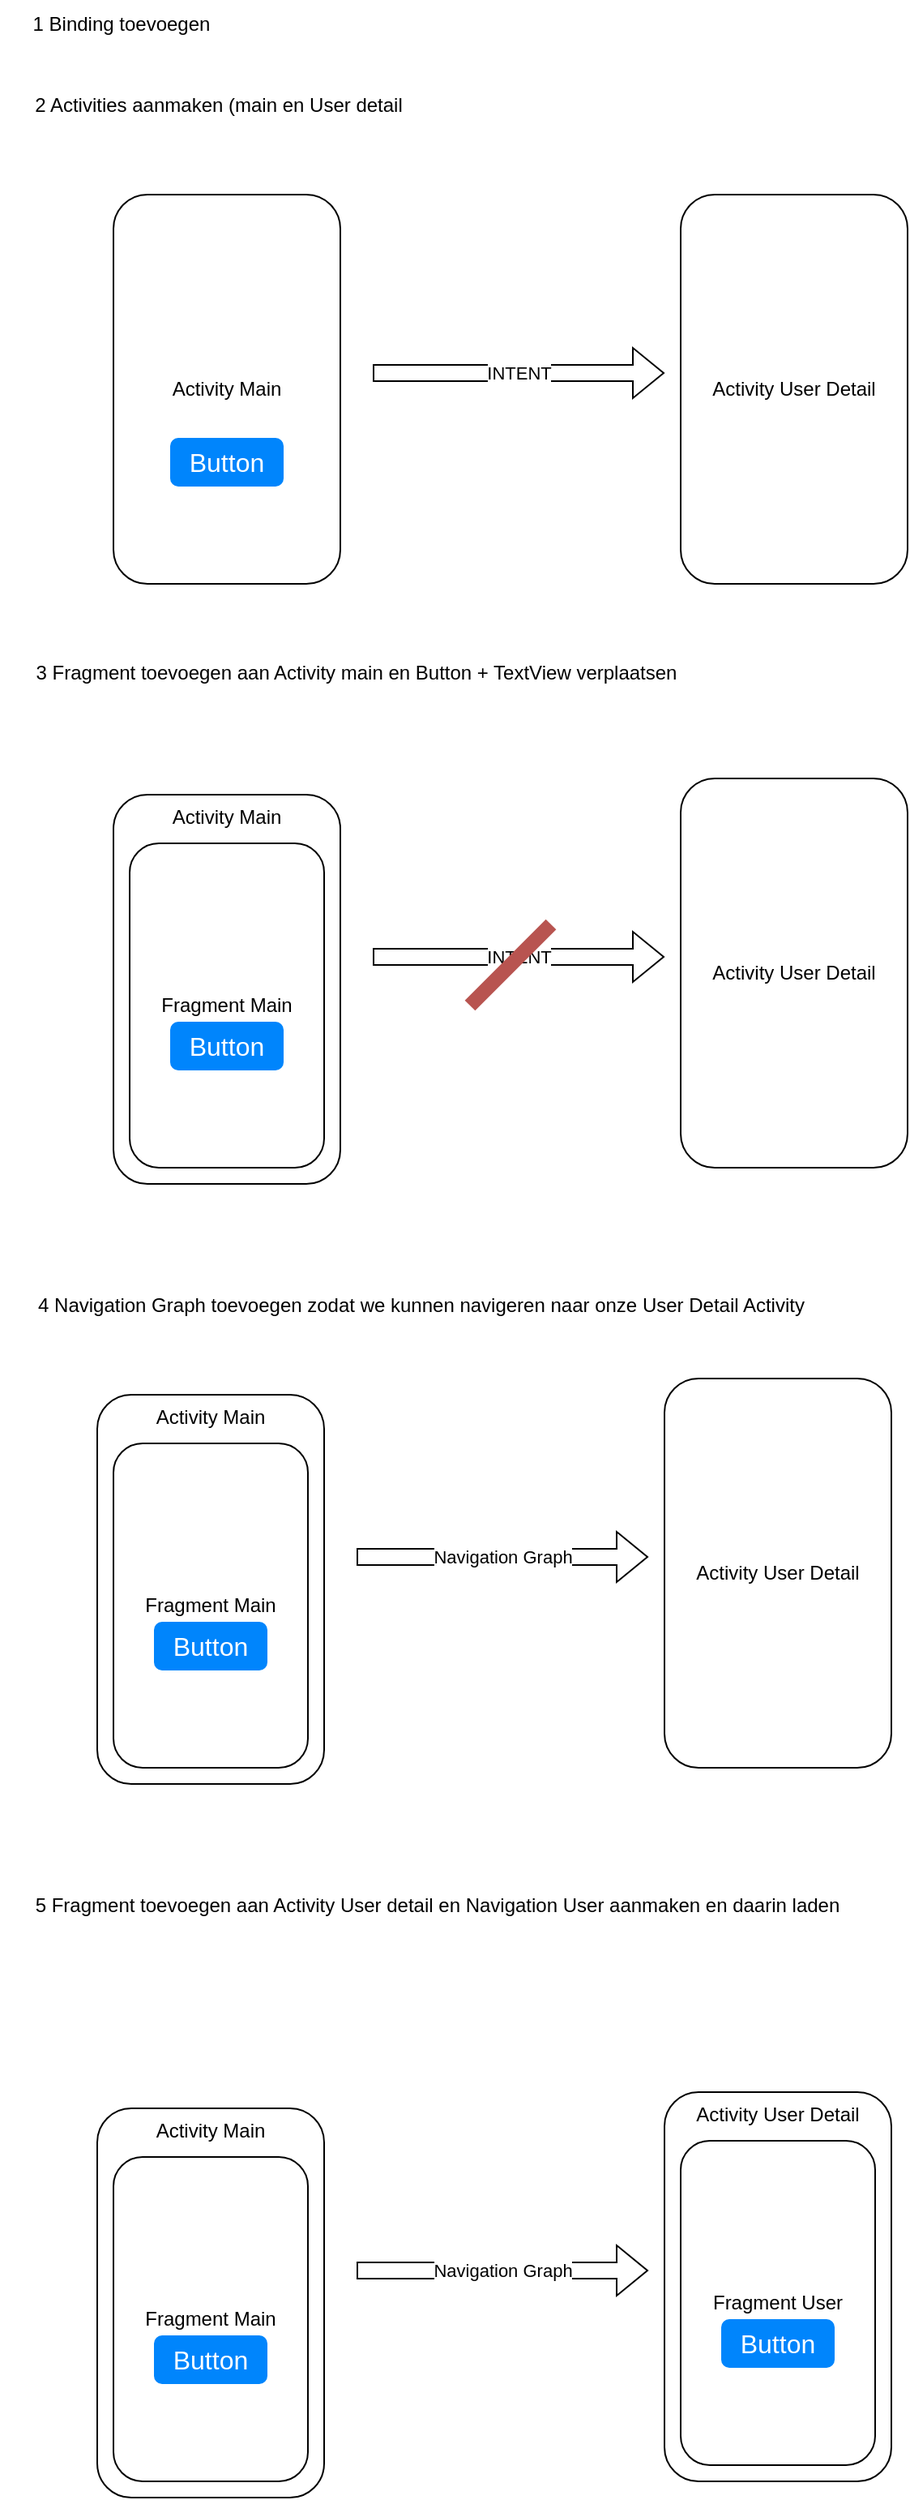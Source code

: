 <mxfile version="20.5.2" type="github">
  <diagram id="FSnIyCRH3hDxg1Sqs9tr" name="Page-1">
    <mxGraphModel dx="1998" dy="1042" grid="1" gridSize="10" guides="1" tooltips="1" connect="1" arrows="1" fold="1" page="1" pageScale="1" pageWidth="827" pageHeight="1169" math="0" shadow="0">
      <root>
        <mxCell id="0" />
        <mxCell id="1" parent="0" />
        <mxCell id="a91rDpJnSbZy7y78ed_X-19" value="Activity Main" style="rounded=1;whiteSpace=wrap;html=1;verticalAlign=top;" vertex="1" parent="1">
          <mxGeometry x="110" y="530" width="140" height="240" as="geometry" />
        </mxCell>
        <mxCell id="a91rDpJnSbZy7y78ed_X-10" value="Fragment Main" style="rounded=1;whiteSpace=wrap;html=1;" vertex="1" parent="1">
          <mxGeometry x="120" y="560" width="120" height="200" as="geometry" />
        </mxCell>
        <mxCell id="a91rDpJnSbZy7y78ed_X-11" value="Activity User Detail" style="rounded=1;whiteSpace=wrap;html=1;" vertex="1" parent="1">
          <mxGeometry x="460" y="160" width="140" height="240" as="geometry" />
        </mxCell>
        <mxCell id="a91rDpJnSbZy7y78ed_X-12" value="Activity Main" style="rounded=1;whiteSpace=wrap;html=1;" vertex="1" parent="1">
          <mxGeometry x="110" y="160" width="140" height="240" as="geometry" />
        </mxCell>
        <mxCell id="a91rDpJnSbZy7y78ed_X-13" value="1 Binding toevoegen" style="text;html=1;strokeColor=none;fillColor=none;align=center;verticalAlign=middle;whiteSpace=wrap;rounded=0;" vertex="1" parent="1">
          <mxGeometry x="50" y="40" width="130" height="30" as="geometry" />
        </mxCell>
        <mxCell id="a91rDpJnSbZy7y78ed_X-14" value="2 Activities aanmaken (main en User detail" style="text;html=1;strokeColor=none;fillColor=none;align=center;verticalAlign=middle;whiteSpace=wrap;rounded=0;" vertex="1" parent="1">
          <mxGeometry x="50" y="90" width="250" height="30" as="geometry" />
        </mxCell>
        <mxCell id="a91rDpJnSbZy7y78ed_X-15" value="INTENT" style="shape=flexArrow;endArrow=classic;html=1;rounded=0;" edge="1" parent="1">
          <mxGeometry width="50" height="50" relative="1" as="geometry">
            <mxPoint x="270" y="270" as="sourcePoint" />
            <mxPoint x="450" y="270" as="targetPoint" />
          </mxGeometry>
        </mxCell>
        <mxCell id="a91rDpJnSbZy7y78ed_X-16" value="3 Fragment toevoegen aan Activity main en Button + TextView verplaatsen" style="text;html=1;strokeColor=none;fillColor=none;align=center;verticalAlign=middle;whiteSpace=wrap;rounded=0;" vertex="1" parent="1">
          <mxGeometry x="40" y="440" width="440" height="30" as="geometry" />
        </mxCell>
        <mxCell id="a91rDpJnSbZy7y78ed_X-17" value="Button" style="html=1;shadow=0;dashed=0;shape=mxgraph.bootstrap.rrect;rSize=5;strokeColor=none;strokeWidth=1;fillColor=#0085FC;fontColor=#FFFFFF;whiteSpace=wrap;align=center;verticalAlign=middle;spacingLeft=0;fontStyle=0;fontSize=16;spacing=5;" vertex="1" parent="1">
          <mxGeometry x="145" y="310" width="70" height="30" as="geometry" />
        </mxCell>
        <mxCell id="a91rDpJnSbZy7y78ed_X-18" value="Activity User Detail" style="rounded=1;whiteSpace=wrap;html=1;" vertex="1" parent="1">
          <mxGeometry x="460" y="520" width="140" height="240" as="geometry" />
        </mxCell>
        <mxCell id="a91rDpJnSbZy7y78ed_X-20" value="INTENT" style="shape=flexArrow;endArrow=classic;html=1;rounded=0;" edge="1" parent="1">
          <mxGeometry width="50" height="50" relative="1" as="geometry">
            <mxPoint x="270" y="630" as="sourcePoint" />
            <mxPoint x="450" y="630" as="targetPoint" />
          </mxGeometry>
        </mxCell>
        <mxCell id="a91rDpJnSbZy7y78ed_X-21" value="Button" style="html=1;shadow=0;dashed=0;shape=mxgraph.bootstrap.rrect;rSize=5;strokeColor=none;strokeWidth=1;fillColor=#0085FC;fontColor=#FFFFFF;whiteSpace=wrap;align=center;verticalAlign=middle;spacingLeft=0;fontStyle=0;fontSize=16;spacing=5;" vertex="1" parent="1">
          <mxGeometry x="145" y="670" width="70" height="30" as="geometry" />
        </mxCell>
        <mxCell id="a91rDpJnSbZy7y78ed_X-22" value="" style="endArrow=none;html=1;rounded=0;fillColor=#f8cecc;strokeColor=#b85450;strokeWidth=9;" edge="1" parent="1">
          <mxGeometry width="50" height="50" relative="1" as="geometry">
            <mxPoint x="330" y="660" as="sourcePoint" />
            <mxPoint x="380" y="610" as="targetPoint" />
          </mxGeometry>
        </mxCell>
        <mxCell id="a91rDpJnSbZy7y78ed_X-23" value="4 Navigation Graph toevoegen zodat we kunnen navigeren naar onze User Detail Activity" style="text;html=1;strokeColor=none;fillColor=none;align=center;verticalAlign=middle;whiteSpace=wrap;rounded=0;" vertex="1" parent="1">
          <mxGeometry x="50" y="830" width="500" height="30" as="geometry" />
        </mxCell>
        <mxCell id="a91rDpJnSbZy7y78ed_X-24" value="Activity Main" style="rounded=1;whiteSpace=wrap;html=1;verticalAlign=top;" vertex="1" parent="1">
          <mxGeometry x="100" y="900" width="140" height="240" as="geometry" />
        </mxCell>
        <mxCell id="a91rDpJnSbZy7y78ed_X-25" value="Fragment Main" style="rounded=1;whiteSpace=wrap;html=1;" vertex="1" parent="1">
          <mxGeometry x="110" y="930" width="120" height="200" as="geometry" />
        </mxCell>
        <mxCell id="a91rDpJnSbZy7y78ed_X-26" value="Activity User Detail" style="rounded=1;whiteSpace=wrap;html=1;" vertex="1" parent="1">
          <mxGeometry x="450" y="890" width="140" height="240" as="geometry" />
        </mxCell>
        <mxCell id="a91rDpJnSbZy7y78ed_X-27" value="Navigation Graph" style="shape=flexArrow;endArrow=classic;html=1;rounded=0;" edge="1" parent="1">
          <mxGeometry width="50" height="50" relative="1" as="geometry">
            <mxPoint x="260" y="1000" as="sourcePoint" />
            <mxPoint x="440" y="1000" as="targetPoint" />
          </mxGeometry>
        </mxCell>
        <mxCell id="a91rDpJnSbZy7y78ed_X-28" value="Button" style="html=1;shadow=0;dashed=0;shape=mxgraph.bootstrap.rrect;rSize=5;strokeColor=none;strokeWidth=1;fillColor=#0085FC;fontColor=#FFFFFF;whiteSpace=wrap;align=center;verticalAlign=middle;spacingLeft=0;fontStyle=0;fontSize=16;spacing=5;" vertex="1" parent="1">
          <mxGeometry x="135" y="1040" width="70" height="30" as="geometry" />
        </mxCell>
        <mxCell id="a91rDpJnSbZy7y78ed_X-30" value="5 Fragment toevoegen aan Activity User detail en Navigation User aanmaken en daarin laden" style="text;html=1;strokeColor=none;fillColor=none;align=center;verticalAlign=middle;whiteSpace=wrap;rounded=0;" vertex="1" parent="1">
          <mxGeometry x="60" y="1200" width="500" height="30" as="geometry" />
        </mxCell>
        <mxCell id="a91rDpJnSbZy7y78ed_X-31" value="Activity Main" style="rounded=1;whiteSpace=wrap;html=1;verticalAlign=top;" vertex="1" parent="1">
          <mxGeometry x="100" y="1340" width="140" height="240" as="geometry" />
        </mxCell>
        <mxCell id="a91rDpJnSbZy7y78ed_X-32" value="Fragment Main" style="rounded=1;whiteSpace=wrap;html=1;" vertex="1" parent="1">
          <mxGeometry x="110" y="1370" width="120" height="200" as="geometry" />
        </mxCell>
        <mxCell id="a91rDpJnSbZy7y78ed_X-33" value="Activity User Detail" style="rounded=1;whiteSpace=wrap;html=1;verticalAlign=top;" vertex="1" parent="1">
          <mxGeometry x="450" y="1330" width="140" height="240" as="geometry" />
        </mxCell>
        <mxCell id="a91rDpJnSbZy7y78ed_X-34" value="Navigation Graph" style="shape=flexArrow;endArrow=classic;html=1;rounded=0;" edge="1" parent="1">
          <mxGeometry width="50" height="50" relative="1" as="geometry">
            <mxPoint x="260" y="1440" as="sourcePoint" />
            <mxPoint x="440" y="1440" as="targetPoint" />
          </mxGeometry>
        </mxCell>
        <mxCell id="a91rDpJnSbZy7y78ed_X-35" value="Button" style="html=1;shadow=0;dashed=0;shape=mxgraph.bootstrap.rrect;rSize=5;strokeColor=none;strokeWidth=1;fillColor=#0085FC;fontColor=#FFFFFF;whiteSpace=wrap;align=center;verticalAlign=middle;spacingLeft=0;fontStyle=0;fontSize=16;spacing=5;" vertex="1" parent="1">
          <mxGeometry x="135" y="1480" width="70" height="30" as="geometry" />
        </mxCell>
        <mxCell id="a91rDpJnSbZy7y78ed_X-36" value="Fragment User" style="rounded=1;whiteSpace=wrap;html=1;" vertex="1" parent="1">
          <mxGeometry x="460" y="1360" width="120" height="200" as="geometry" />
        </mxCell>
        <mxCell id="a91rDpJnSbZy7y78ed_X-37" value="Button" style="html=1;shadow=0;dashed=0;shape=mxgraph.bootstrap.rrect;rSize=5;strokeColor=none;strokeWidth=1;fillColor=#0085FC;fontColor=#FFFFFF;whiteSpace=wrap;align=center;verticalAlign=middle;spacingLeft=0;fontStyle=0;fontSize=16;spacing=5;" vertex="1" parent="1">
          <mxGeometry x="485" y="1470" width="70" height="30" as="geometry" />
        </mxCell>
      </root>
    </mxGraphModel>
  </diagram>
</mxfile>
